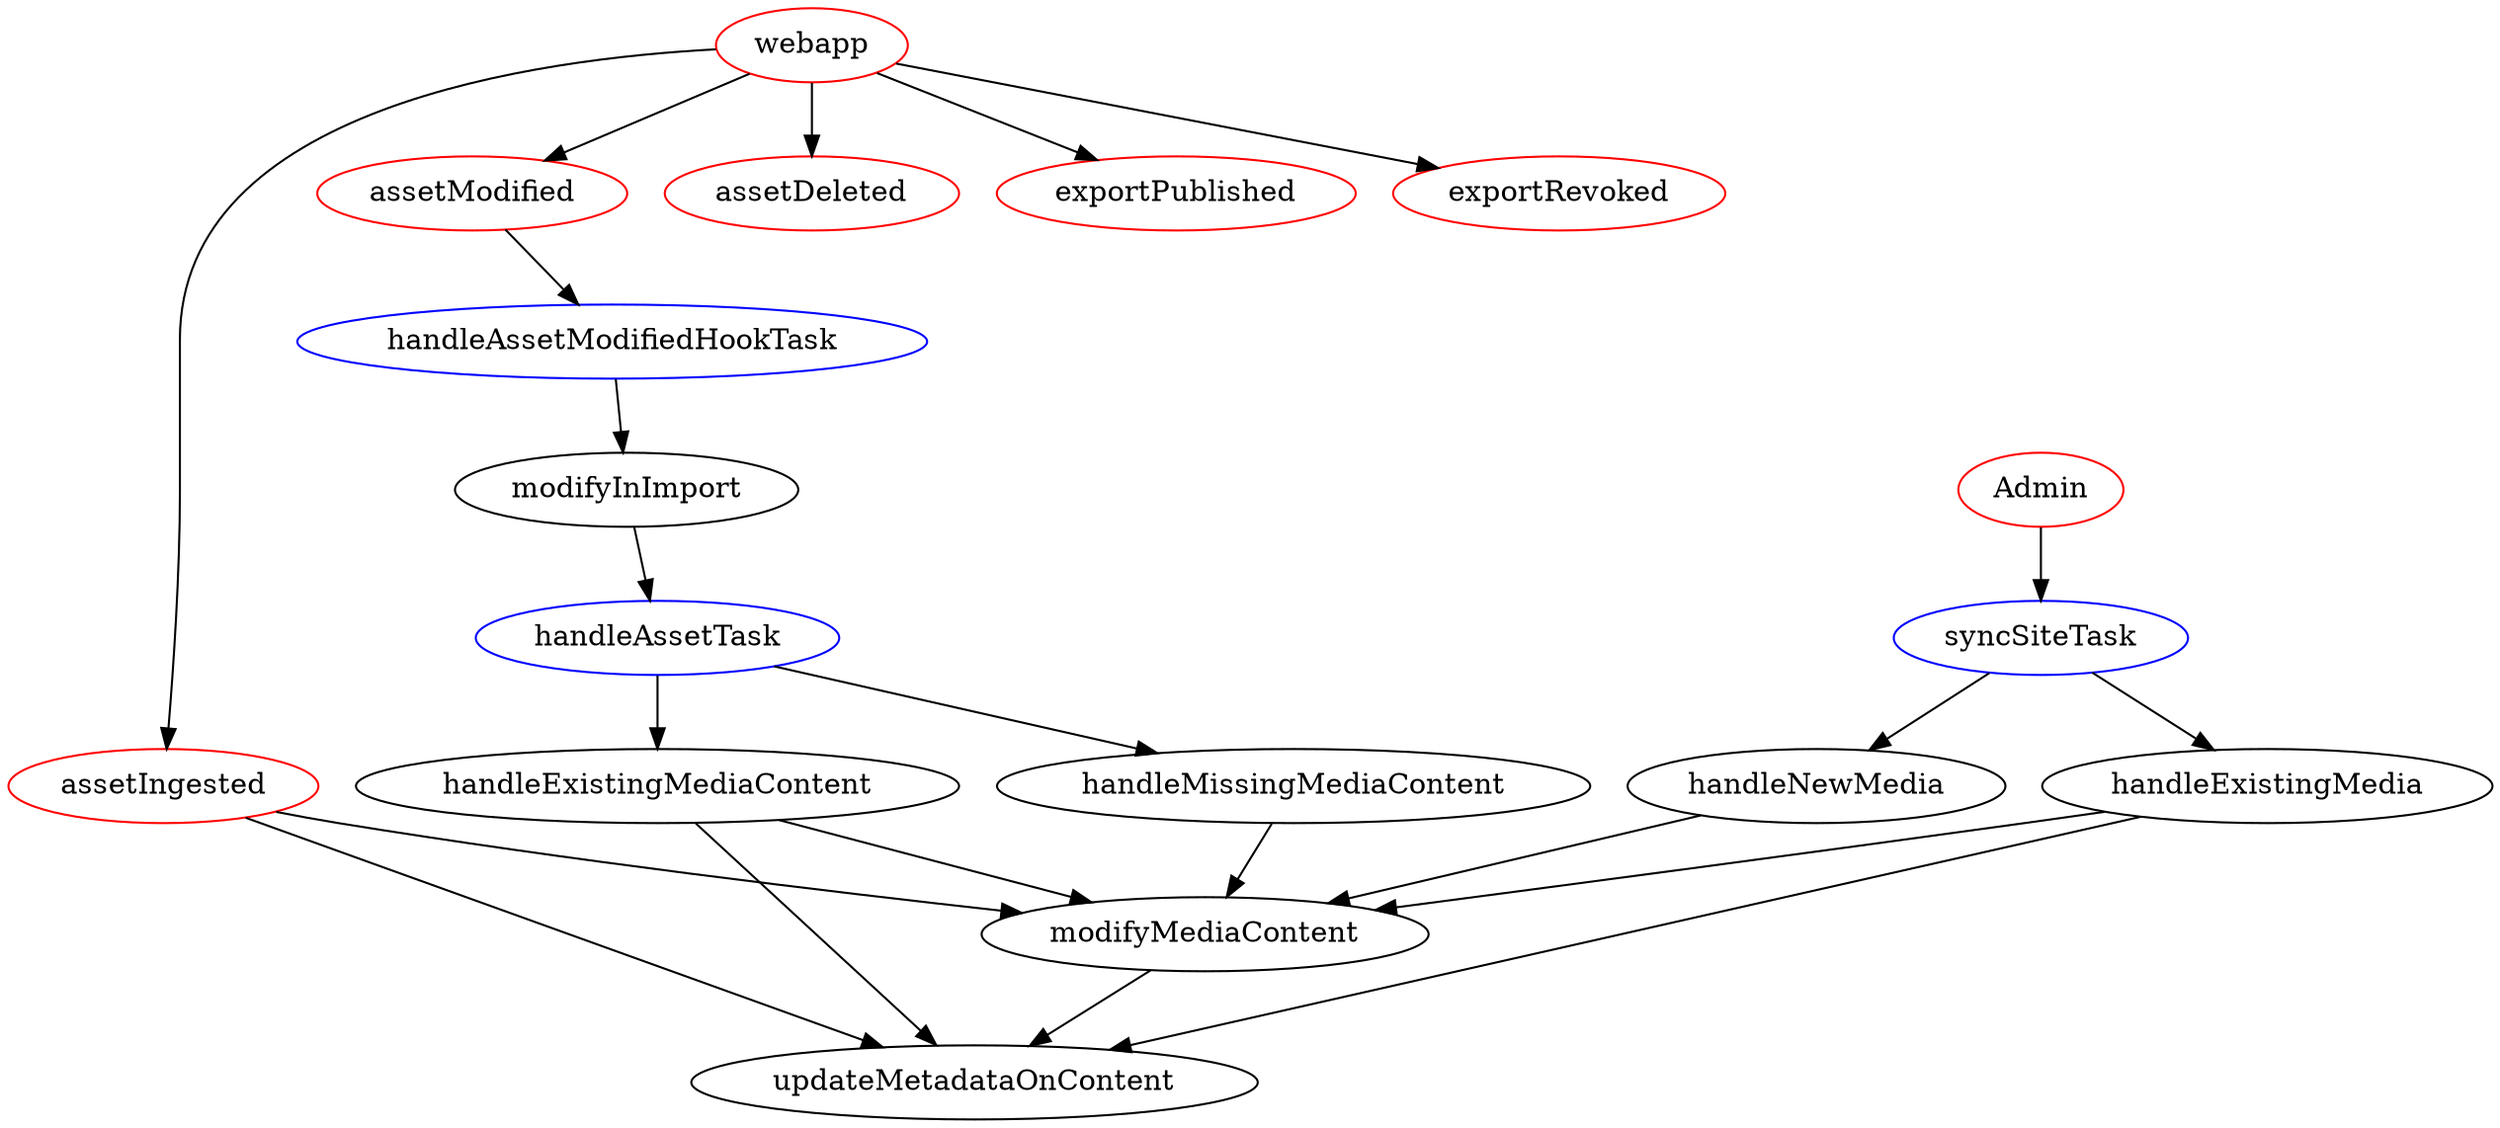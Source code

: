 digraph {
	webapp -> assetIngested

	modifyMediaContent -> updateMetadataOnContent
	handleExistingMediaContent -> updateMetadataOnContent
	assetIngested -> updateMetadataOnContent

	handleExistingMediaContent -> modifyMediaContent
	handleMissingMediaContent -> modifyMediaContent
	assetIngested -> modifyMediaContent

	handleAssetTask -> handleExistingMediaContent


	handleAssetTask -> handleMissingMediaContent


	modifyInImport -> handleAssetTask

	handleAssetModifiedHookTask -> modifyInImport

	assetModified -> handleAssetModifiedHookTask

	webapp -> assetModified

	webapp -> assetDeleted
	webapp -> exportPublished
	webapp -> exportRevoked

	Admin -> syncSiteTask
	syncSiteTask -> handleNewMedia
	syncSiteTask -> handleExistingMedia
	handleExistingMedia -> updateMetadataOnContent
	handleExistingMedia -> modifyMediaContent
	handleNewMedia -> modifyMediaContent


	// http-requests
	Admin [color = red]
	assetDeleted [color = red]
	assetIngested [color = red]
	assetModified  [color = red]
	exportPublished [color = red]
	exportRevoked [color = red]
	webapp [color = red]

	// Tasks:
	handleAssetModifiedHookTask [color = blue]
	handleAssetTask [color = blue]
	syncSiteTask [color = blue]
}
